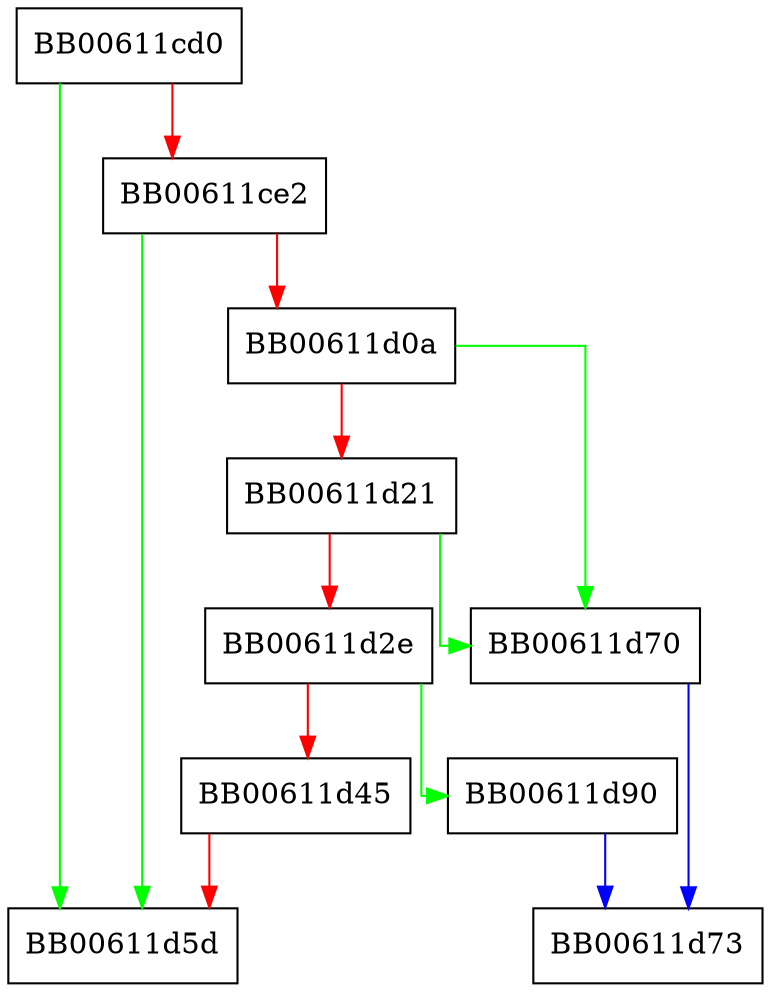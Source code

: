 digraph OCSP_RESPID_set_by_key {
  node [shape="box"];
  graph [splines=ortho];
  BB00611cd0 -> BB00611d5d [color="green"];
  BB00611cd0 -> BB00611ce2 [color="red"];
  BB00611ce2 -> BB00611d5d [color="green"];
  BB00611ce2 -> BB00611d0a [color="red"];
  BB00611d0a -> BB00611d70 [color="green"];
  BB00611d0a -> BB00611d21 [color="red"];
  BB00611d21 -> BB00611d70 [color="green"];
  BB00611d21 -> BB00611d2e [color="red"];
  BB00611d2e -> BB00611d90 [color="green"];
  BB00611d2e -> BB00611d45 [color="red"];
  BB00611d45 -> BB00611d5d [color="red"];
  BB00611d70 -> BB00611d73 [color="blue"];
  BB00611d90 -> BB00611d73 [color="blue"];
}